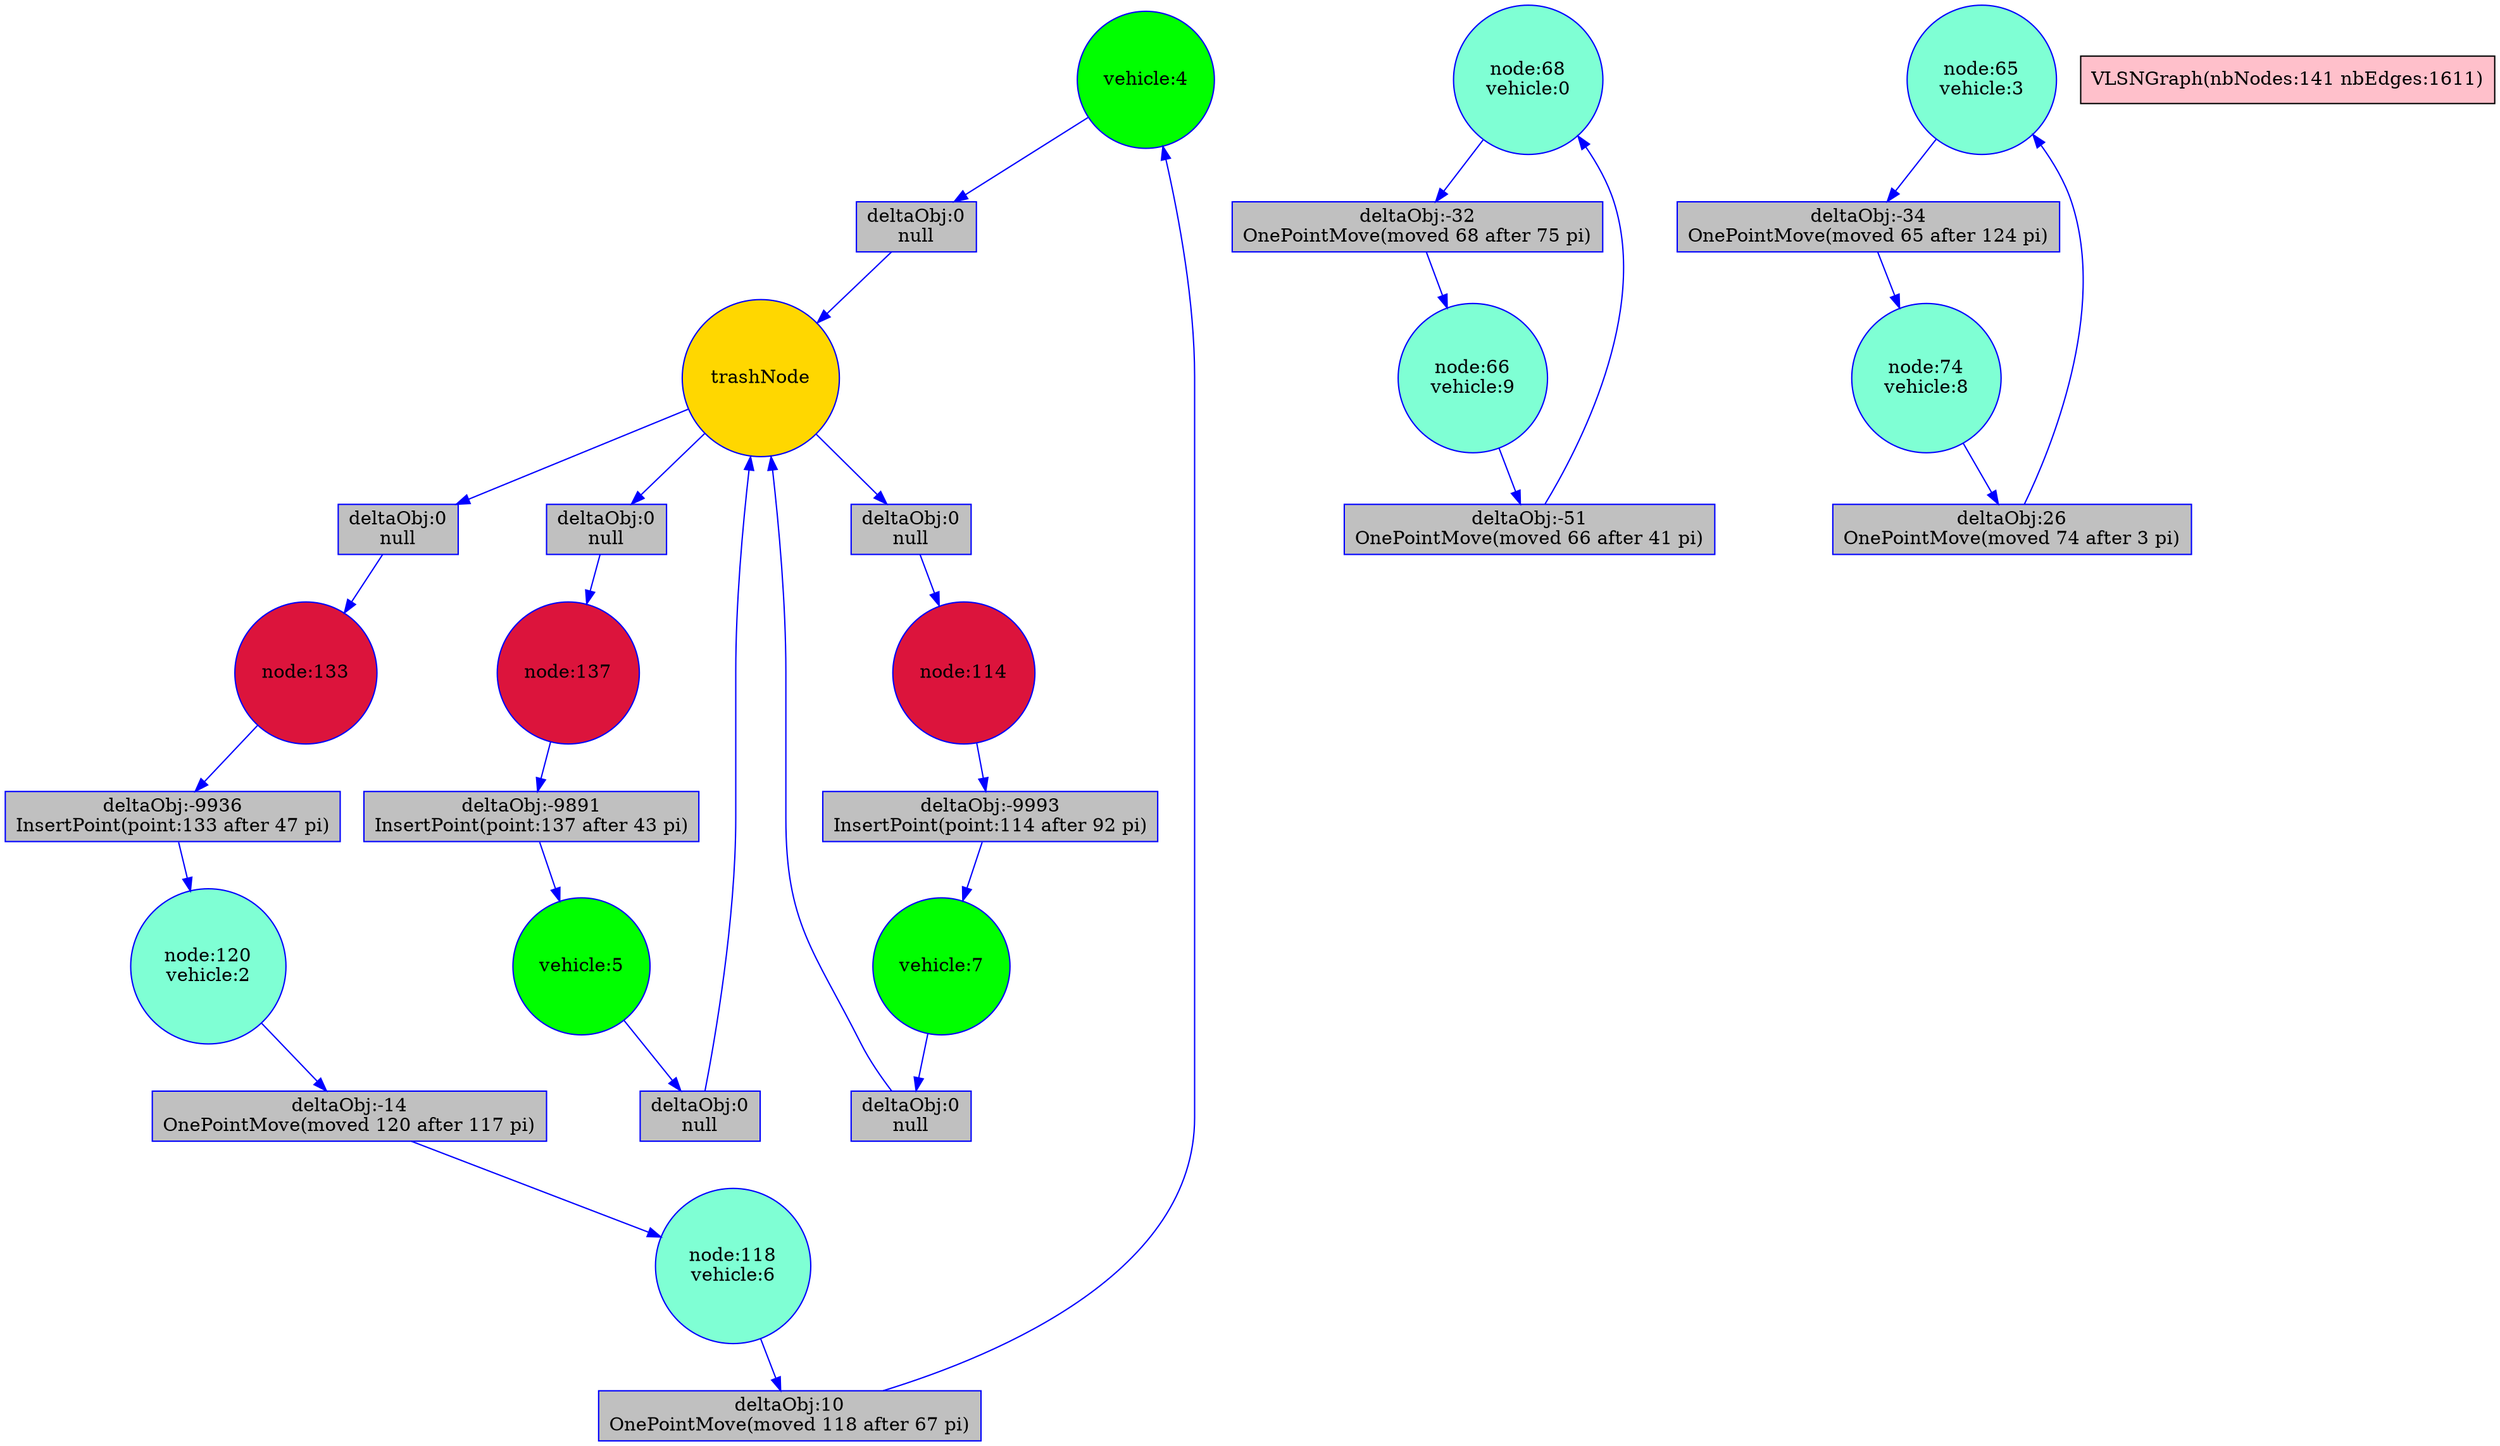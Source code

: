 ##Command to produce the output: "neato -Tpng thisfile > thisfile.png"
digraph VLSNGraph {
	"4" [shape=circle,style=filled,fillcolor=green,color=blue, label = "vehicle:4"] ;
	"5" [shape=circle,style=filled,fillcolor=green,color=blue, label = "vehicle:5"] ;
	"7" [shape=circle,style=filled,fillcolor=green,color=blue, label = "vehicle:7"] ;
	"10" [shape=circle,style=filled,fillcolor=gold,color=blue, label = trashNode] ;
	"13" [shape=circle,style=filled,fillcolor=aquamarine,color=blue, label = "node:68\nvehicle:0"] ;
	"43" [shape=circle,style=filled,fillcolor=aquamarine,color=blue, label = "node:120\nvehicle:2"] ;
	"54" [shape=circle,style=filled,fillcolor=aquamarine,color=blue, label = "node:65\nvehicle:3"] ;
	"80" [shape=circle,style=filled,fillcolor=aquamarine,color=blue, label = "node:118\nvehicle:6"] ;
	"109" [shape=circle,style=filled,fillcolor=aquamarine,color=blue, label = "node:74\nvehicle:8"] ;
	"122" [shape=circle,style=filled,fillcolor=aquamarine,color=blue, label = "node:66\nvehicle:9"] ;
	"132" [shape=circle,style=filled,fillcolor=crimson,color=blue, label = "node:114"] ;
	"136" [shape=circle,style=filled,fillcolor=crimson,color=blue, label = "node:133"] ;
	"138" [shape=circle,style=filled,fillcolor=crimson,color=blue, label = "node:137"] ;
	"Edge52" [shape=rectangle,style=filled,fillcolor=gray, label="deltaObj:-9891\nInsertPoint(point:137 after 43 pi)" color=blue] ; 138 -> "Edge52"[color=blue];"Edge52" -> 5[color=blue];
	"Edge161" [shape=rectangle,style=filled,fillcolor=gray, label="deltaObj:-9936\nInsertPoint(point:133 after 47 pi)" color=blue] ; 136 -> "Edge161"[color=blue];"Edge161" -> 43[color=blue];
	"Edge165" [shape=rectangle,style=filled,fillcolor=gray, label="deltaObj:-9993\nInsertPoint(point:114 after 92 pi)" color=blue] ; 132 -> "Edge165"[color=blue];"Edge165" -> 7[color=blue];
	"Edge404" [shape=rectangle,style=filled,fillcolor=gray, label="deltaObj:-51\nOnePointMove(moved 66 after 41 pi)" color=blue] ; 122 -> "Edge404"[color=blue];"Edge404" -> 13[color=blue];
	"Edge836" [shape=rectangle,style=filled,fillcolor=gray, label="deltaObj:-14\nOnePointMove(moved 120 after 117 pi)" color=blue] ; 43 -> "Edge836"[color=blue];"Edge836" -> 80[color=blue];
	"Edge892" [shape=rectangle,style=filled,fillcolor=gray, label="deltaObj:-32\nOnePointMove(moved 68 after 75 pi)" color=blue] ; 13 -> "Edge892"[color=blue];"Edge892" -> 122[color=blue];
	"Edge1213" [shape=rectangle,style=filled,fillcolor=gray, label="deltaObj:26\nOnePointMove(moved 74 after 3 pi)" color=blue] ; 109 -> "Edge1213"[color=blue];"Edge1213" -> 54[color=blue];
	"Edge1294" [shape=rectangle,style=filled,fillcolor=gray, label="deltaObj:-34\nOnePointMove(moved 65 after 124 pi)" color=blue] ; 54 -> "Edge1294"[color=blue];"Edge1294" -> 109[color=blue];
	"Edge1367" [shape=rectangle,style=filled,fillcolor=gray, label="deltaObj:10\nOnePointMove(moved 118 after 67 pi)" color=blue] ; 80 -> "Edge1367"[color=blue];"Edge1367" -> 4[color=blue];
	"Edge1591" [shape=rectangle,style=filled,fillcolor=gray, label="deltaObj:0\nnull" color=blue] ; 4 -> "Edge1591"[color=blue];"Edge1591" -> 10[color=blue];
	"Edge1592" [shape=rectangle,style=filled,fillcolor=gray, label="deltaObj:0\nnull" color=blue] ; 5 -> "Edge1592"[color=blue];"Edge1592" -> 10[color=blue];
	"Edge1594" [shape=rectangle,style=filled,fillcolor=gray, label="deltaObj:0\nnull" color=blue] ; 7 -> "Edge1594"[color=blue];"Edge1594" -> 10[color=blue];
	"Edge1602" [shape=rectangle,style=filled,fillcolor=gray, label="deltaObj:0\nnull" color=blue] ; 10 -> "Edge1602"[color=blue];"Edge1602" -> 132[color=blue];
	"Edge1606" [shape=rectangle,style=filled,fillcolor=gray, label="deltaObj:0\nnull" color=blue] ; 10 -> "Edge1606"[color=blue];"Edge1606" -> 136[color=blue];
	"Edge1608" [shape=rectangle,style=filled,fillcolor=gray, label="deltaObj:0\nnull" color=blue] ; 10 -> "Edge1608"[color=blue];"Edge1608" -> 138[color=blue];
	legend[shape=rectangle,style=filled,fillcolor=pink,color=black,label = "VLSNGraph(nbNodes:141 nbEdges:1611)"] ;
	overlap=false
	fontsize=12;
}